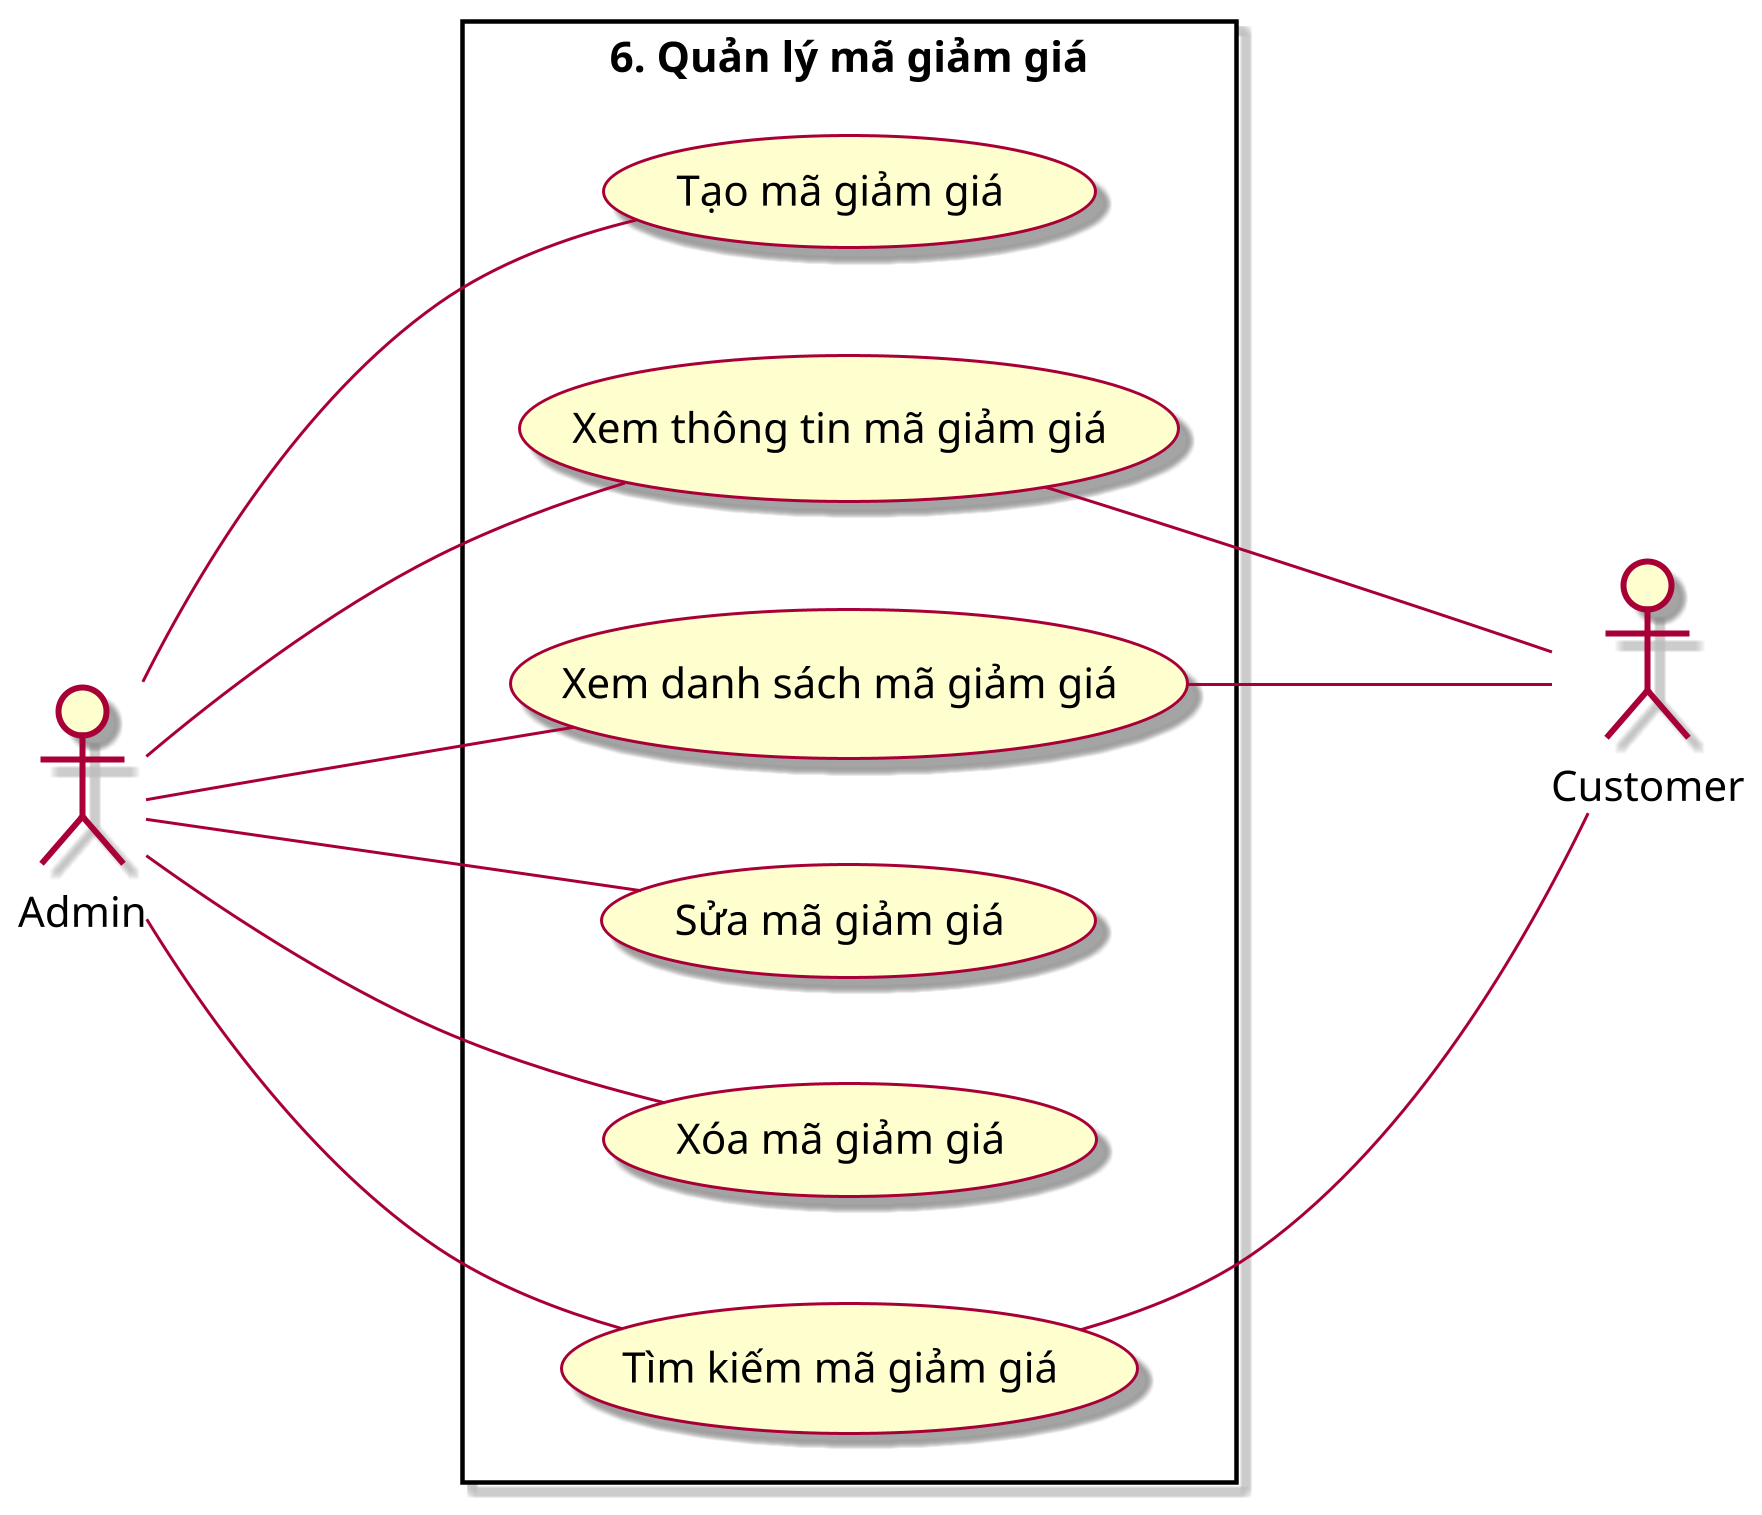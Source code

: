 @startuml ManageVoucher

left to right direction
scale 3
skin rose

actor Admin as admin
actor Customer as customer

rectangle "6. Quản lý mã giảm giá" {
    usecase (Tạo mã giảm giá) as tmgg
    usecase (Xem thông tin mã giảm giá) as xttmgg
    usecase (Xem danh sách mã giảm giá) as xdsmgg
    usecase (Sửa mã giảm giá) as smgg
    usecase (Xóa mã giảm giá) as xmgg
    usecase (Tìm kiếm mã giảm giá) as tkmgg
}

admin --- tmgg
admin --- xttmgg
admin --- xdsmgg
admin --- smgg
admin --- xmgg
admin --- tkmgg

xttmgg --- customer
xdsmgg --- customer
tkmgg --- customer

@enduml